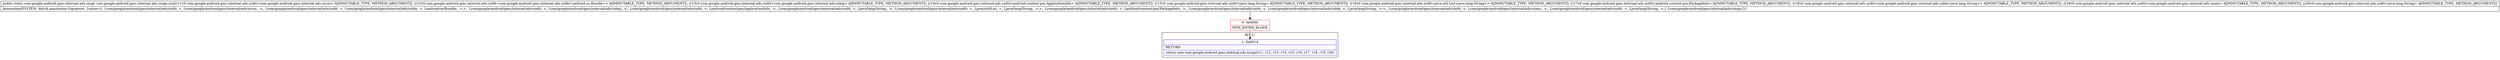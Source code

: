 digraph "CFG forcom.google.android.gms.internal.ads.zzcgx.zza(Lcom\/google\/android\/gms\/internal\/ads\/zzdtt;Lcom\/google\/android\/gms\/internal\/ads\/zzdtt;Lcom\/google\/android\/gms\/internal\/ads\/zzdtt;Lcom\/google\/android\/gms\/internal\/ads\/zzdtt;Lcom\/google\/android\/gms\/internal\/ads\/zzdtt;Lcom\/google\/android\/gms\/internal\/ads\/zzdtt;Lcom\/google\/android\/gms\/internal\/ads\/zzdtt;Lcom\/google\/android\/gms\/internal\/ads\/zzdtt;Lcom\/google\/android\/gms\/internal\/ads\/zzdtt;Lcom\/google\/android\/gms\/internal\/ads\/zzdtt;)Lcom\/google\/android\/gms\/internal\/ads\/zzcgx;" {
subgraph cluster_Region_974903301 {
label = "R(1:1)";
node [shape=record,color=blue];
Node_1 [shape=record,label="{1\:\ 0x0014|RETURN\l|return new com.google.android.gms.internal.ads.zzcgx(r11, r12, r13, r14, r15, r16, r17, r18, r19, r20)\l}"];
}
Node_0 [shape=record,color=red,label="{0\:\ 0x0000|MTH_ENTER_BLOCK\l}"];
MethodNode[shape=record,label="{public static com.google.android.gms.internal.ads.zzcgx com.google.android.gms.internal.ads.zzcgx.zza((r11v0 com.google.android.gms.internal.ads.zzdtt\<com.google.android.gms.internal.ads.zzczs\> A[IMMUTABLE_TYPE, METHOD_ARGUMENT]), (r12v0 com.google.android.gms.internal.ads.zzdtt\<com.google.android.gms.internal.ads.zzbbi\<android.os.Bundle\>\> A[IMMUTABLE_TYPE, METHOD_ARGUMENT]), (r13v0 com.google.android.gms.internal.ads.zzdtt\<com.google.android.gms.internal.ads.zzbaj\> A[IMMUTABLE_TYPE, METHOD_ARGUMENT]), (r14v0 com.google.android.gms.internal.ads.zzdtt\<android.content.pm.ApplicationInfo\> A[IMMUTABLE_TYPE, METHOD_ARGUMENT]), (r15v0 com.google.android.gms.internal.ads.zzdtt\<java.lang.String\> A[IMMUTABLE_TYPE, METHOD_ARGUMENT]), (r16v0 com.google.android.gms.internal.ads.zzdtt\<java.util.List\<java.lang.String\>\> A[IMMUTABLE_TYPE, METHOD_ARGUMENT]), (r17v0 com.google.android.gms.internal.ads.zzdtt\<android.content.pm.PackageInfo\> A[IMMUTABLE_TYPE, METHOD_ARGUMENT]), (r18v0 com.google.android.gms.internal.ads.zzdtt\<com.google.android.gms.internal.ads.zzbbi\<java.lang.String\>\> A[IMMUTABLE_TYPE, METHOD_ARGUMENT]), (r19v0 com.google.android.gms.internal.ads.zzdtt\<com.google.android.gms.internal.ads.zzaxc\> A[IMMUTABLE_TYPE, METHOD_ARGUMENT]), (r20v0 com.google.android.gms.internal.ads.zzdtt\<java.lang.String\> A[IMMUTABLE_TYPE, METHOD_ARGUMENT]))  | Annotation[SYSTEM, dalvik.annotation.Signature, \{value=[(, Lcom\/google\/android\/gms\/internal\/ads\/zzdtt, \<, Lcom\/google\/android\/gms\/internal\/ads\/zzczs;, \>;, Lcom\/google\/android\/gms\/internal\/ads\/zzdtt, \<, Lcom\/google\/android\/gms\/internal\/ads\/zzbbi, \<, Landroid\/os\/Bundle;, \>;\>;, Lcom\/google\/android\/gms\/internal\/ads\/zzdtt, \<, Lcom\/google\/android\/gms\/internal\/ads\/zzbaj;, \>;, Lcom\/google\/android\/gms\/internal\/ads\/zzdtt, \<, Landroid\/content\/pm\/ApplicationInfo;, \>;, Lcom\/google\/android\/gms\/internal\/ads\/zzdtt, \<, Ljava\/lang\/String;, \>;, Lcom\/google\/android\/gms\/internal\/ads\/zzdtt, \<, Ljava\/util\/List, \<, Ljava\/lang\/String;, \>;\>;, Lcom\/google\/android\/gms\/internal\/ads\/zzdtt, \<, Landroid\/content\/pm\/PackageInfo;, \>;, Lcom\/google\/android\/gms\/internal\/ads\/zzdtt, \<, Lcom\/google\/android\/gms\/internal\/ads\/zzbbi, \<, Ljava\/lang\/String;, \>;\>;, Lcom\/google\/android\/gms\/internal\/ads\/zzdtt, \<, Lcom\/google\/android\/gms\/internal\/ads\/zzaxc;, \>;, Lcom\/google\/android\/gms\/internal\/ads\/zzdtt, \<, Ljava\/lang\/String;, \>;), Lcom\/google\/android\/gms\/internal\/ads\/zzcgx;]\}]\l}"];
MethodNode -> Node_0;
Node_0 -> Node_1;
}

